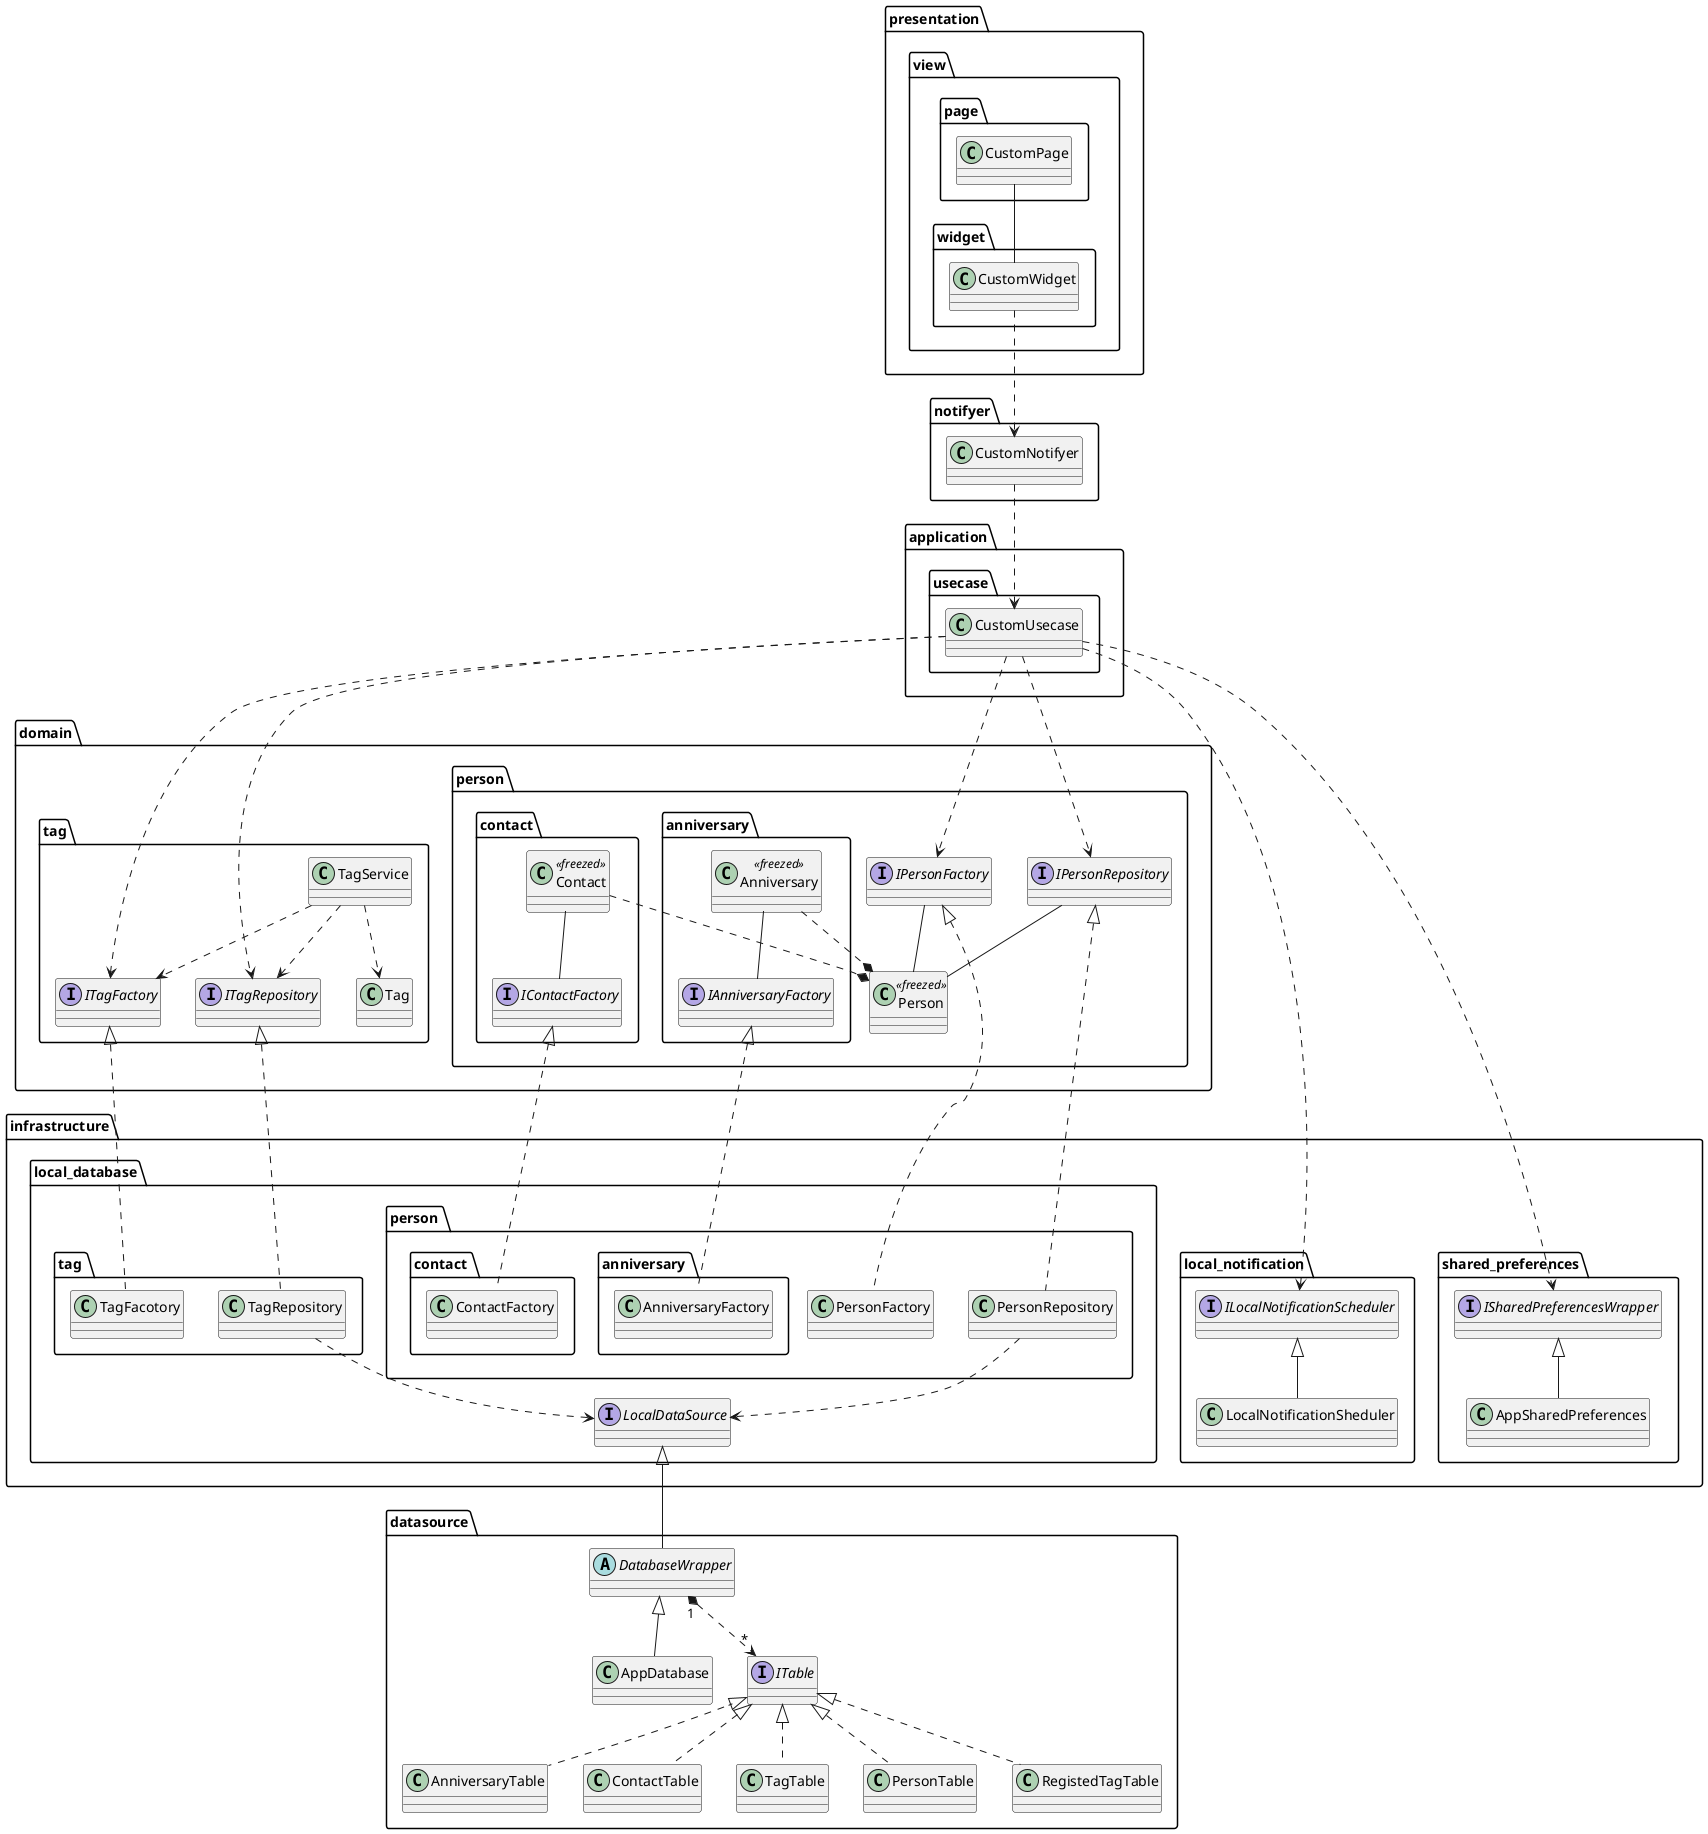 @startuml

package presentation {
    package view {
        package page {
            class CustomPage
        }
        package widget {
            class CustomWidget
        }
    }
}

package notifyer {
    class CustomNotifyer
}

package application {
    package usecase {
        class CustomUsecase
    }
}

package domain {
    package person {
        package anniversary {
            class Anniversary<<freezed>>
            interface IAnniversaryFactory
        }
        package contact {
            class Contact<<freezed>>
            interface IContactFactory
        }
        class Person<<freezed>>
        interface IPersonFactory
        interface IPersonRepository
    }
    package tag {
        class Tag
        class TagService
        interface ITagFactory
        interface ITagRepository
    }
}

package infrastructure {
    package local_database {
        package "person " {
            package "anniversary " {
                class AnniversaryFactory
            }
            package "contact " {
                class ContactFactory
            }
            class PersonFactory
            class PersonRepository
        }
        package "tag " {
            class TagFacotory
            class TagRepository
        }
        interface LocalDataSource
    }
    package local_notification {
        interface ILocalNotificationScheduler
        class LocalNotificationSheduler
    }
    package shared_preferences {
        interface ISharedPreferencesWrapper
        class AppSharedPreferences
    }
}

package datasource {
    class AppDatabase
    class AnniversaryTable
    class ContactTable
    class TagTable
    class PersonTable
    class RegistedTagTable
    abstract DatabaseWrapper
    interface ITable
}

' view
CustomPage -- CustomWidget

' view - notifyer
CustomWidget ..> CustomNotifyer

' notifyer - application
CustomNotifyer ..> CustomUsecase

' application


' application - domain
CustomUsecase ..> IPersonRepository
CustomUsecase ..> IPersonFactory
CustomUsecase ..> ITagRepository
CustomUsecase ..> ITagFactory
CustomUsecase ..> ILocalNotificationScheduler
CustomUsecase ..> ISharedPreferencesWrapper

' domain
Anniversary -- IAnniversaryFactory
Contact -- IContactFactory
Anniversary ..* Person
Contact ..* Person
IPersonFactory -- Person
IPersonRepository -- Person
TagService ..> Tag
TagService ..> ITagFactory
TagService ..> ITagRepository


' domain - infrastructure
IAnniversaryFactory <|.. AnniversaryFactory
IContactFactory <|.. ContactFactory
ITagFactory <|.. TagFacotory
ITagRepository <|.. TagRepository
IPersonFactory <|.. PersonFactory
IPersonRepository <|.. PersonRepository

' infrastructure
TagRepository ..> LocalDataSource
PersonRepository ..> LocalDataSource
ILocalNotificationScheduler <|-- LocalNotificationSheduler
ISharedPreferencesWrapper <|-- AppSharedPreferences

' infrastructure - datasource
LocalDataSource <|-- DatabaseWrapper

' datasource
DatabaseWrapper <|-- AppDatabase
DatabaseWrapper "1" *..> "*" ITable
ITable <|.. AnniversaryTable
ITable <|.. ContactTable
ITable <|.. TagTable
ITable <|.. PersonTable
ITable <|.. RegistedTagTable

@enduml